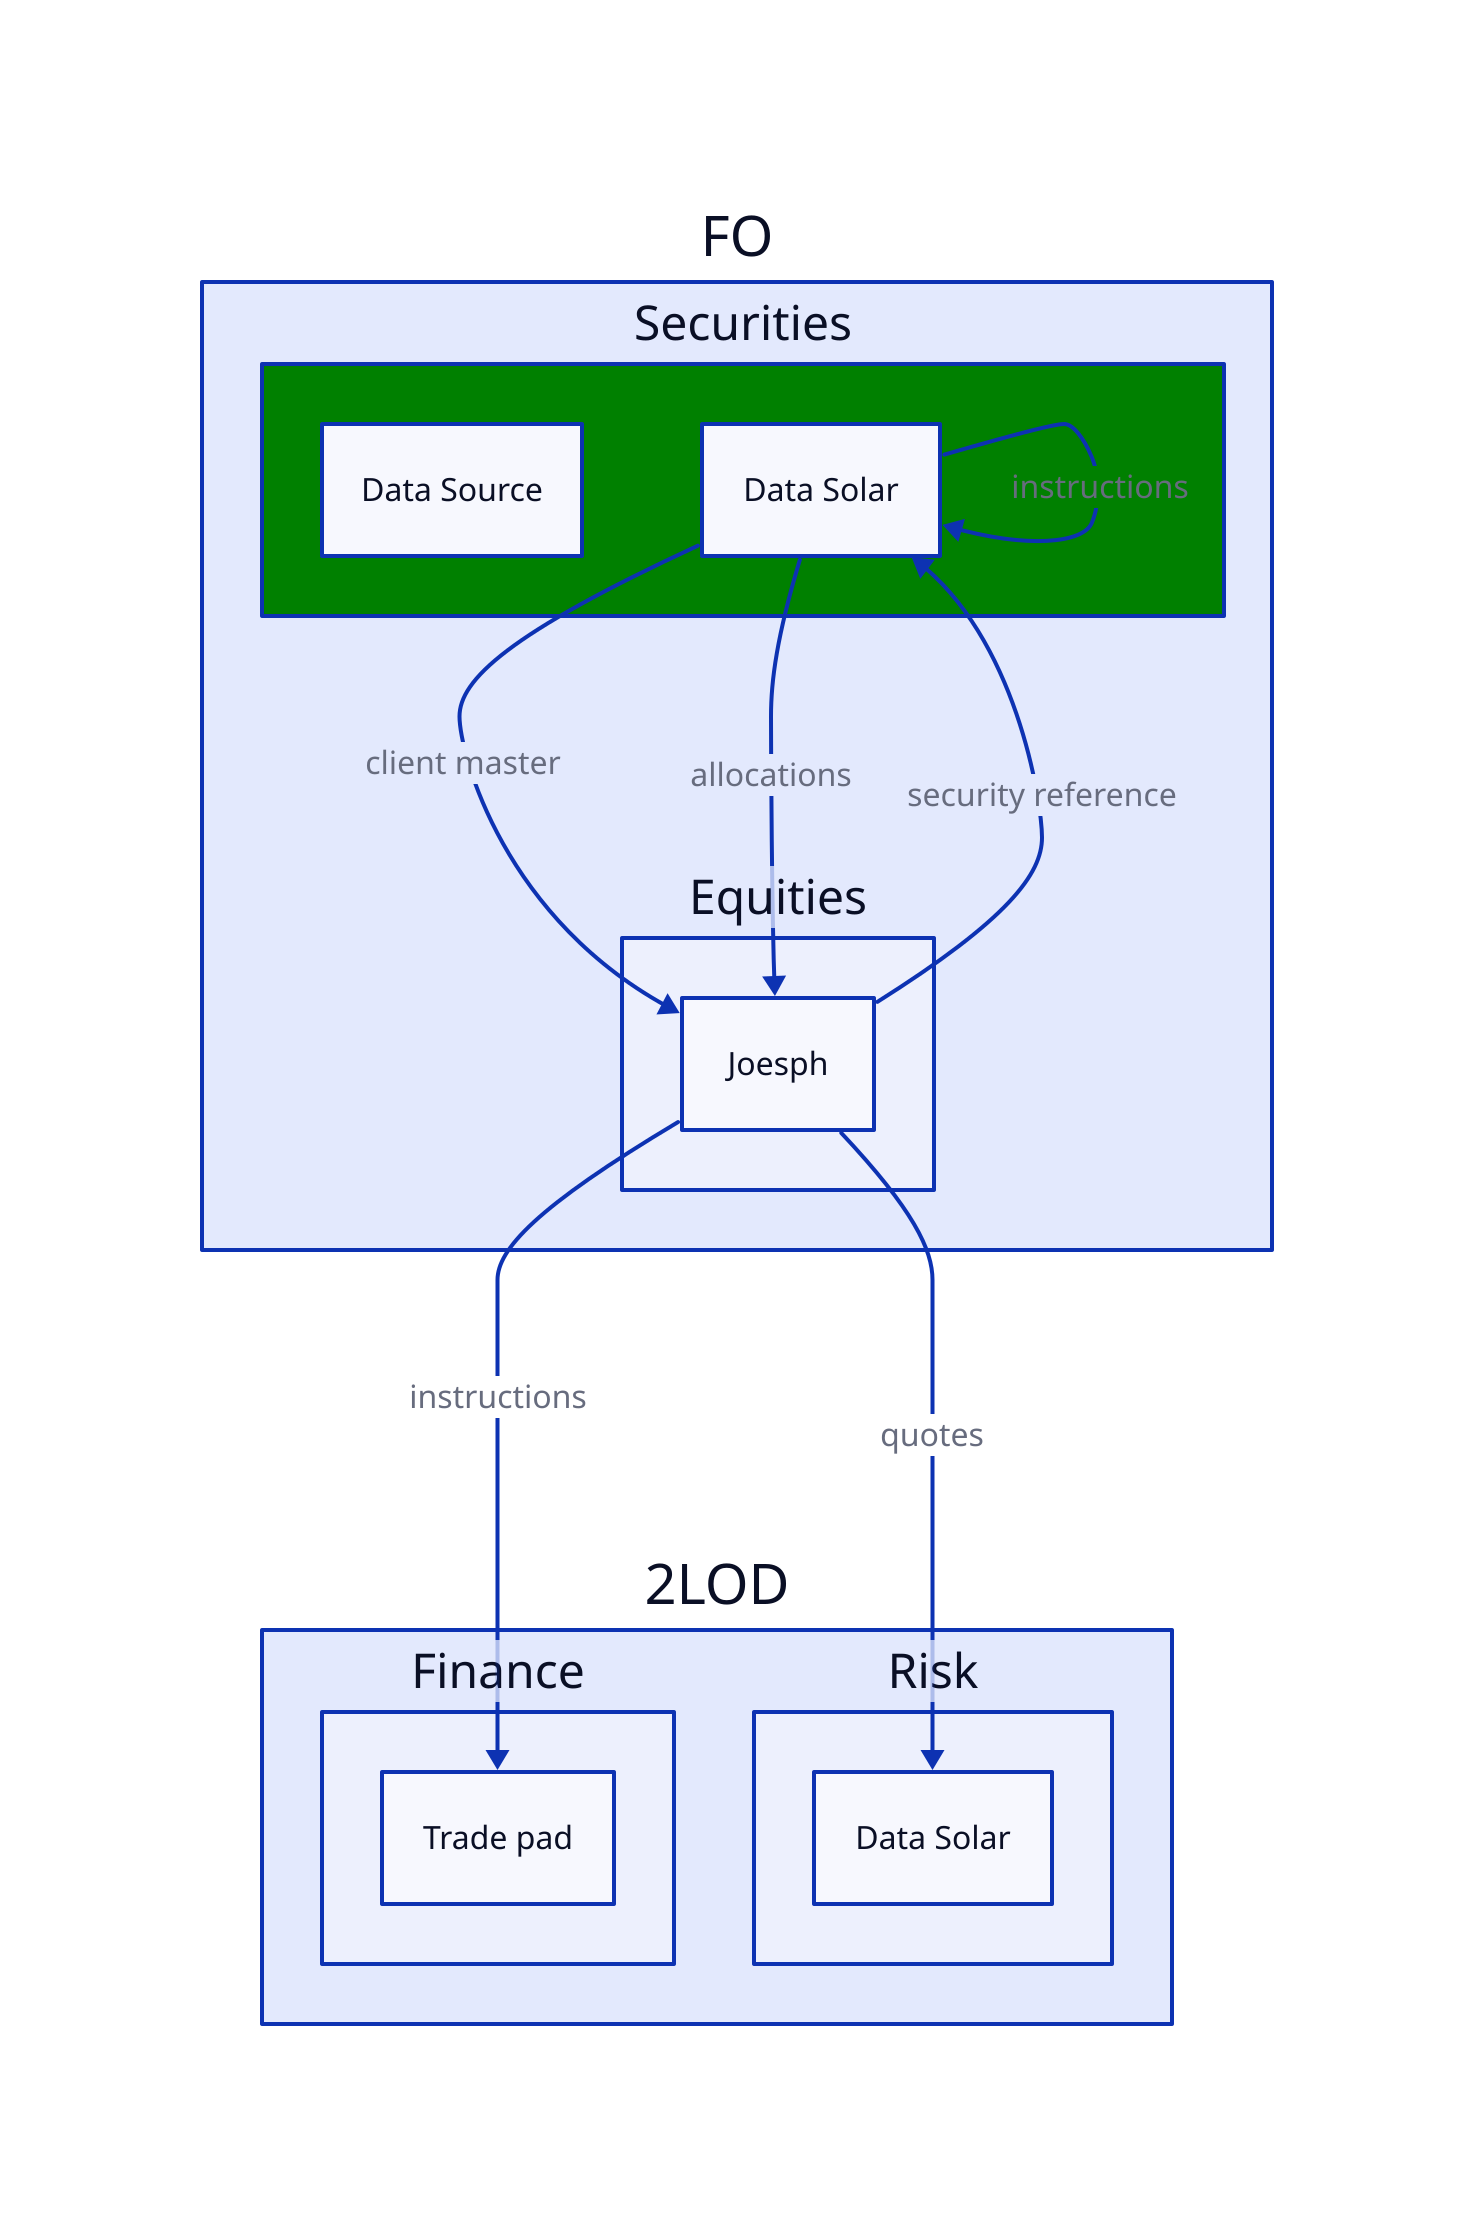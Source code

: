 2LOD:   {
  Finance:   {
    app12872: Trade pad
  }
  Risk:   {
    app12876: Data Solar
  }
}
FO:   {
  Securities:   {
    style.fill: green
    app12873: Data Source
    app12875: Data Solar
  }
  Equities:   {
    app12874: Joesph
  }
}
FO.Equities.app12874 -> FO.Securities.app12875: security reference
FO.Equities.app12874 -> 2LOD.Risk.app12876: quotes
FO.Securities.app12875 -> FO.Securities.app12875: instructions
FO.Equities.app12874 -> 2LOD.Finance.app12872: instructions
FO.Securities.app12875 -> FO.Equities.app12874: client master
FO.Securities.app12875 -> FO.Equities.app12874: allocations